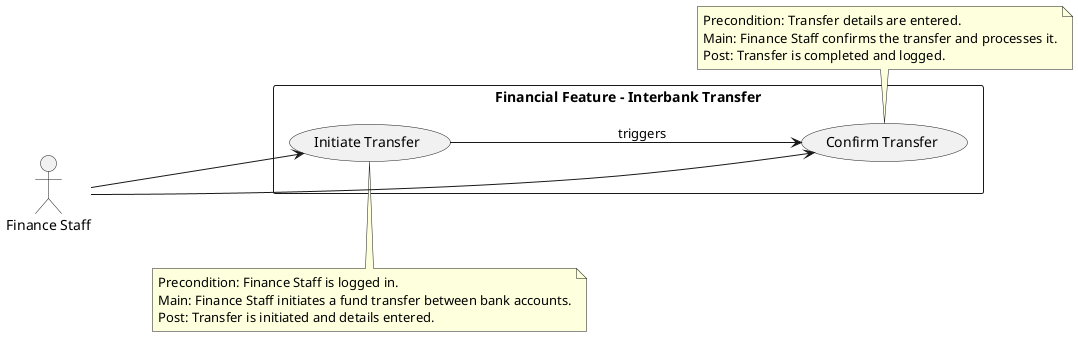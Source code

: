 @startuml
left to right direction

actor "Finance Staff" as Finance

rectangle "Financial Feature – Interbank Transfer" as System {
    usecase "Initiate Transfer" as UC_InitiateTransfer
    usecase "Confirm Transfer" as UC_ConfirmTransfer
}

Finance --> UC_InitiateTransfer
Finance --> UC_ConfirmTransfer
UC_InitiateTransfer --> UC_ConfirmTransfer : «triggers»

note top of UC_InitiateTransfer
    Precondition: Finance Staff is logged in.
    Main: Finance Staff initiates a fund transfer between bank accounts.
    Post: Transfer is initiated and details entered.
end note

note top of UC_ConfirmTransfer
    Precondition: Transfer details are entered.
    Main: Finance Staff confirms the transfer and processes it.
    Post: Transfer is completed and logged.
end note

@enduml

